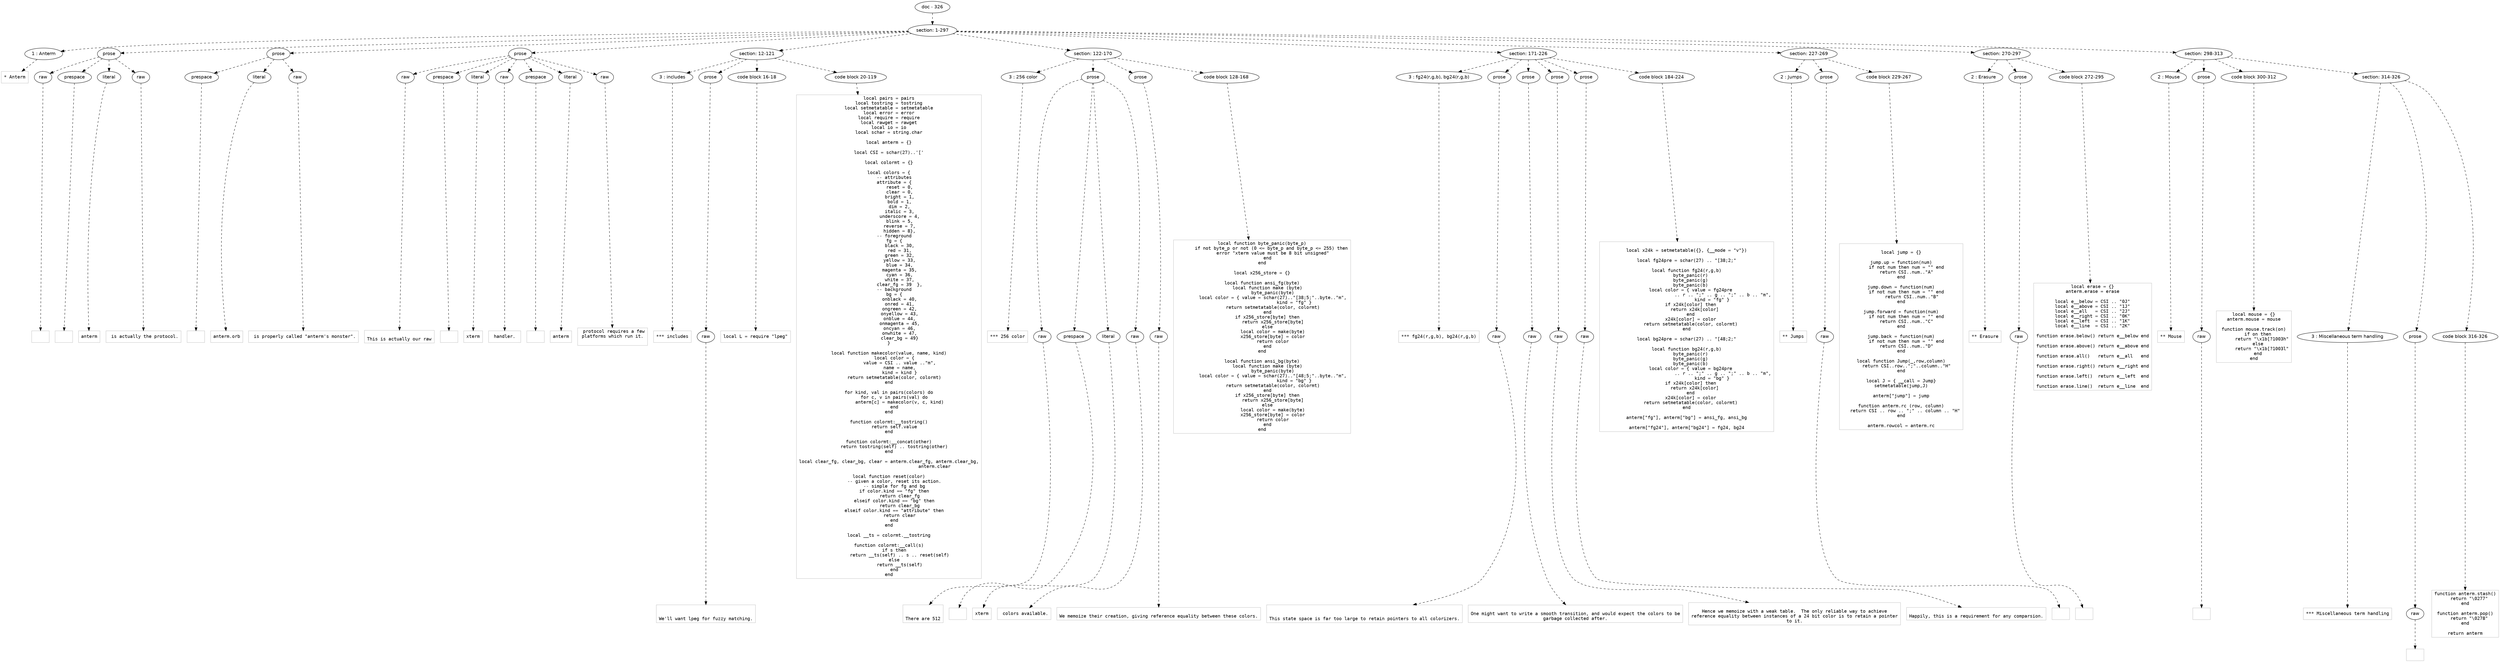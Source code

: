 digraph lpegNode {

node [fontname=Helvetica]
edge [style=dashed]

doc_0 [label="doc - 326"]


doc_0 -> { section_1}
{rank=same; section_1}

section_1 [label="section: 1-297"]


// END RANK doc_0

section_1 -> { header_2 prose_3 prose_4 prose_5 section_6 section_7 section_8 section_9 section_10 section_11}
{rank=same; header_2 prose_3 prose_4 prose_5 section_6 section_7 section_8 section_9 section_10 section_11}

header_2 [label="1 : Anterm"]

prose_3 [label="prose"]

prose_4 [label="prose"]

prose_5 [label="prose"]

section_6 [label="section: 12-121"]

section_7 [label="section: 122-170"]

section_8 [label="section: 171-226"]

section_9 [label="section: 227-269"]

section_10 [label="section: 270-297"]

section_11 [label="section: 298-313"]


// END RANK section_1

header_2 -> leaf_12
leaf_12  [color=Gray,shape=rectangle,fontname=Inconsolata,label="* Anterm"]
// END RANK header_2

prose_3 -> { raw_13 prespace_14 literal_15 raw_16}
{rank=same; raw_13 prespace_14 literal_15 raw_16}

raw_13 [label="raw"]

prespace_14 [label="prespace"]

literal_15 [label="literal"]

raw_16 [label="raw"]


// END RANK prose_3

raw_13 -> leaf_17
leaf_17  [color=Gray,shape=rectangle,fontname=Inconsolata,label="
"]
// END RANK raw_13

prespace_14 -> leaf_18
leaf_18  [color=Gray,shape=rectangle,fontname=Inconsolata,label=""]
// END RANK prespace_14

literal_15 -> leaf_19
leaf_19  [color=Gray,shape=rectangle,fontname=Inconsolata,label="anterm"]
// END RANK literal_15

raw_16 -> leaf_20
leaf_20  [color=Gray,shape=rectangle,fontname=Inconsolata,label=" is actually the protocol.
"]
// END RANK raw_16

prose_4 -> { prespace_21 literal_22 raw_23}
{rank=same; prespace_21 literal_22 raw_23}

prespace_21 [label="prespace"]

literal_22 [label="literal"]

raw_23 [label="raw"]


// END RANK prose_4

prespace_21 -> leaf_24
leaf_24  [color=Gray,shape=rectangle,fontname=Inconsolata,label=""]
// END RANK prespace_21

literal_22 -> leaf_25
leaf_25  [color=Gray,shape=rectangle,fontname=Inconsolata,label="anterm.orb"]
// END RANK literal_22

raw_23 -> leaf_26
leaf_26  [color=Gray,shape=rectangle,fontname=Inconsolata,label=" is properly called \"anterm's monster\".
"]
// END RANK raw_23

prose_5 -> { raw_27 prespace_28 literal_29 raw_30 prespace_31 literal_32 raw_33}
{rank=same; raw_27 prespace_28 literal_29 raw_30 prespace_31 literal_32 raw_33}

raw_27 [label="raw"]

prespace_28 [label="prespace"]

literal_29 [label="literal"]

raw_30 [label="raw"]

prespace_31 [label="prespace"]

literal_32 [label="literal"]

raw_33 [label="raw"]


// END RANK prose_5

raw_27 -> leaf_34
leaf_34  [color=Gray,shape=rectangle,fontname=Inconsolata,label="
This is actually our raw"]
// END RANK raw_27

prespace_28 -> leaf_35
leaf_35  [color=Gray,shape=rectangle,fontname=Inconsolata,label=" "]
// END RANK prespace_28

literal_29 -> leaf_36
leaf_36  [color=Gray,shape=rectangle,fontname=Inconsolata,label="xterm"]
// END RANK literal_29

raw_30 -> leaf_37
leaf_37  [color=Gray,shape=rectangle,fontname=Inconsolata,label=" handler. "]
// END RANK raw_30

prespace_31 -> leaf_38
leaf_38  [color=Gray,shape=rectangle,fontname=Inconsolata,label=" "]
// END RANK prespace_31

literal_32 -> leaf_39
leaf_39  [color=Gray,shape=rectangle,fontname=Inconsolata,label="anterm"]
// END RANK literal_32

raw_33 -> leaf_40
leaf_40  [color=Gray,shape=rectangle,fontname=Inconsolata,label=" protocol requires a few
platforms which run it.

"]
// END RANK raw_33

section_6 -> { header_41 prose_42 codeblock_43 codeblock_44}
{rank=same; header_41 prose_42 codeblock_43 codeblock_44}

header_41 [label="3 : includes"]

prose_42 [label="prose"]

codeblock_43 [label="code block 16-18"]

codeblock_44 [label="code block 20-119"]


// END RANK section_6

header_41 -> leaf_45
leaf_45  [color=Gray,shape=rectangle,fontname=Inconsolata,label="*** includes"]
// END RANK header_41

prose_42 -> { raw_46}
{rank=same; raw_46}

raw_46 [label="raw"]


// END RANK prose_42

raw_46 -> leaf_47
leaf_47  [color=Gray,shape=rectangle,fontname=Inconsolata,label="

We'll want lpeg for fuzzy matching.
"]
// END RANK raw_46

codeblock_43 -> leaf_48
leaf_48  [color=Gray,shape=rectangle,fontname=Inconsolata,label="local L = require \"lpeg\""]
// END RANK codeblock_43

codeblock_44 -> leaf_49
leaf_49  [color=Gray,shape=rectangle,fontname=Inconsolata,label="local pairs = pairs
local tostring = tostring
local setmetatable = setmetatable
local error = error
local require = require
local rawget = rawget
local io = io
local schar = string.char

local anterm = {}

local CSI = schar(27)..'['

local colormt = {}

local colors = {
    -- attributes
    attribute = {
        reset = 0,
        clear = 0,
        bright = 1,
        bold = 1,
        dim = 2,
        italic = 3,
        underscore = 4,
        blink = 5,
        reverse = 7,
        hidden = 8},
    -- foreground
    fg = {
        black = 30,
        red = 31,
        green = 32,
        yellow = 33,
        blue = 34,
        magenta = 35,
        cyan = 36,
        white = 37,
        clear_fg = 39  },
    -- background
    bg = {
        onblack = 40,
        onred = 41,
        ongreen = 42,
        onyellow = 43,
        onblue = 44,
        onmagenta = 45,
        oncyan = 46,
        onwhite = 47,
        clear_bg = 49}
}

local function makecolor(value, name, kind)
    local color = {
        value = CSI .. value ..\"m\",
        name = name,
        kind = kind }
    return setmetatable(color, colormt)
end

for kind, val in pairs(colors) do
    for c, v in pairs(val) do
        anterm[c] = makecolor(v, c, kind)
    end
end

function colormt:__tostring()
    return self.value
end

function colormt:__concat(other)
    return tostring(self) .. tostring(other)
end

local clear_fg, clear_bg, clear = anterm.clear_fg, anterm.clear_bg,
                                  anterm.clear

local function reset(color)
    -- given a color, reset its action.
    -- simple for fg and bg
    if color.kind == \"fg\" then
        return clear_fg
    elseif color.kind == \"bg\" then
        return clear_bg
    elseif color.kind == \"attribute\" then
        return clear
    end
end

local __ts = colormt.__tostring

function colormt:__call(s)
    if s then
        return __ts(self) .. s .. reset(self)
    else
        return __ts(self)
    end
end"]
// END RANK codeblock_44

section_7 -> { header_50 prose_51 prose_52 codeblock_53}
{rank=same; header_50 prose_51 prose_52 codeblock_53}

header_50 [label="3 : 256 color"]

prose_51 [label="prose"]

prose_52 [label="prose"]

codeblock_53 [label="code block 128-168"]


// END RANK section_7

header_50 -> leaf_54
leaf_54  [color=Gray,shape=rectangle,fontname=Inconsolata,label="*** 256 color"]
// END RANK header_50

prose_51 -> { raw_55 prespace_56 literal_57 raw_58}
{rank=same; raw_55 prespace_56 literal_57 raw_58}

raw_55 [label="raw"]

prespace_56 [label="prespace"]

literal_57 [label="literal"]

raw_58 [label="raw"]


// END RANK prose_51

raw_55 -> leaf_59
leaf_59  [color=Gray,shape=rectangle,fontname=Inconsolata,label="

There are 512"]
// END RANK raw_55

prespace_56 -> leaf_60
leaf_60  [color=Gray,shape=rectangle,fontname=Inconsolata,label=" "]
// END RANK prespace_56

literal_57 -> leaf_61
leaf_61  [color=Gray,shape=rectangle,fontname=Inconsolata,label="xterm"]
// END RANK literal_57

raw_58 -> leaf_62
leaf_62  [color=Gray,shape=rectangle,fontname=Inconsolata,label=" colors available.
"]
// END RANK raw_58

prose_52 -> { raw_63}
{rank=same; raw_63}

raw_63 [label="raw"]


// END RANK prose_52

raw_63 -> leaf_64
leaf_64  [color=Gray,shape=rectangle,fontname=Inconsolata,label="
We memoize their creation, giving reference equality between these colors.
"]
// END RANK raw_63

codeblock_53 -> leaf_65
leaf_65  [color=Gray,shape=rectangle,fontname=Inconsolata,label="local function byte_panic(byte_p)
       if not byte_p or not (0 <= byte_p and byte_p <= 255) then
        error \"xterm value must be 8 bit unsigned\"
    end
end

local x256_store = {}

local function ansi_fg(byte)
    local function make (byte)
        byte_panic(byte)
        local color = { value = schar(27)..\"[38;5;\"..byte..\"m\",
                        kind = \"fg\" }
        return setmetatable(color, colormt)
    end
    if x256_store[byte] then
        return x256_store[byte]
    else
        local color = make(byte)
        x256_store[byte] = color
        return color
    end
end

local function ansi_bg(byte)
    local function make (byte)
        byte_panic(byte)
        local color = { value = schar(27)..\"[48;5;\"..byte..\"m\",
                        kind = \"bg\" }
        return setmetatable(color, colormt)
    end
    if x256_store[byte] then
        return x256_store[byte]
    else
        local color = make(byte)
        x256_store[byte] = color
        return color
    end
end"]
// END RANK codeblock_53

section_8 -> { header_66 prose_67 prose_68 prose_69 prose_70 codeblock_71}
{rank=same; header_66 prose_67 prose_68 prose_69 prose_70 codeblock_71}

header_66 [label="3 : fg24(r,g,b), bg24(r,g,b)"]

prose_67 [label="prose"]

prose_68 [label="prose"]

prose_69 [label="prose"]

prose_70 [label="prose"]

codeblock_71 [label="code block 184-224"]


// END RANK section_8

header_66 -> leaf_72
leaf_72  [color=Gray,shape=rectangle,fontname=Inconsolata,label="*** fg24(r,g,b), bg24(r,g,b)"]
// END RANK header_66

prose_67 -> { raw_73}
{rank=same; raw_73}

raw_73 [label="raw"]


// END RANK prose_67

raw_73 -> leaf_74
leaf_74  [color=Gray,shape=rectangle,fontname=Inconsolata,label="

This state space is far too large to retain pointers to all colorizers.
"]
// END RANK raw_73

prose_68 -> { raw_75}
{rank=same; raw_75}

raw_75 [label="raw"]


// END RANK prose_68

raw_75 -> leaf_76
leaf_76  [color=Gray,shape=rectangle,fontname=Inconsolata,label="
One might want to write a smooth transition, and would expect the colors to be
garbage collected after.
"]
// END RANK raw_75

prose_69 -> { raw_77}
{rank=same; raw_77}

raw_77 [label="raw"]


// END RANK prose_69

raw_77 -> leaf_78
leaf_78  [color=Gray,shape=rectangle,fontname=Inconsolata,label="
Hence we memoize with a weak table.  The only reliable way to achieve
reference equality between instances of a 24 bit color is to retain a pointer
to it.
"]
// END RANK raw_77

prose_70 -> { raw_79}
{rank=same; raw_79}

raw_79 [label="raw"]


// END RANK prose_70

raw_79 -> leaf_80
leaf_80  [color=Gray,shape=rectangle,fontname=Inconsolata,label="
Happily, this is a requirement for any comparsion.
"]
// END RANK raw_79

codeblock_71 -> leaf_81
leaf_81  [color=Gray,shape=rectangle,fontname=Inconsolata,label="
local x24k = setmetatable({}, {__mode = \"v\"})

local fg24pre = schar(27) .. \"[38;2;\"

local function fg24(r,g,b)
   byte_panic(r)
   byte_panic(g)
   byte_panic(b)
   local color = { value = fg24pre
                           .. r .. \";\" .. g .. \";\" .. b .. \"m\",
                   kind = \"fg\" }
   if x24k[color] then
      return x24k[color]
   end
   x24k[color] = color
   return setmetatable(color, colormt)
end

local bg24pre = schar(27) .. \"[48;2;\"

local function bg24(r,g,b)
   byte_panic(r)
   byte_panic(g)
   byte_panic(b)
   local color = { value = bg24pre
                           .. r .. \";\" .. g .. \";\" .. b .. \"m\",
                   kind = \"bg\" }
   if x24k[color] then
      return x24k[color]
   end
   x24k[color] = color
   return setmetatable(color, colormt)
end

anterm[\"fg\"], anterm[\"bg\"] = ansi_fg, ansi_bg

anterm[\"fg24\"], anterm[\"bg24\"] = fg24, bg24
"]
// END RANK codeblock_71

section_9 -> { header_82 prose_83 codeblock_84}
{rank=same; header_82 prose_83 codeblock_84}

header_82 [label="2 : Jumps"]

prose_83 [label="prose"]

codeblock_84 [label="code block 229-267"]


// END RANK section_9

header_82 -> leaf_85
leaf_85  [color=Gray,shape=rectangle,fontname=Inconsolata,label="** Jumps"]
// END RANK header_82

prose_83 -> { raw_86}
{rank=same; raw_86}

raw_86 [label="raw"]


// END RANK prose_83

raw_86 -> leaf_87
leaf_87  [color=Gray,shape=rectangle,fontname=Inconsolata,label="
"]
// END RANK raw_86

codeblock_84 -> leaf_88
leaf_88  [color=Gray,shape=rectangle,fontname=Inconsolata,label="
local jump = {}

jump.up = function(num)
    if not num then num = \"\" end
    return CSI..num..\"A\"
end

jump.down = function(num)
    if not num then num = \"\" end
        return CSI..num..\"B\"
end

jump.forward = function(num)
    if not num then num = \"\" end
    return CSI..num..\"C\"
end

jump.back = function(num)
    if not num then num = \"\" end
    return CSI..num..\"D\"
end

local function Jump(_,row,column)
    return CSI..row..\";\"..column..\"H\"
end

local J = { __call = Jump}
setmetatable(jump,J)

anterm[\"jump\"] = jump

function anterm.rc (row, column)
   return CSI .. row .. \";\" .. column .. \"H\"
end

anterm.rowcol = anterm.rc"]
// END RANK codeblock_84

section_10 -> { header_89 prose_90 codeblock_91}
{rank=same; header_89 prose_90 codeblock_91}

header_89 [label="2 : Erasure"]

prose_90 [label="prose"]

codeblock_91 [label="code block 272-295"]


// END RANK section_10

header_89 -> leaf_92
leaf_92  [color=Gray,shape=rectangle,fontname=Inconsolata,label="** Erasure"]
// END RANK header_89

prose_90 -> { raw_93}
{rank=same; raw_93}

raw_93 [label="raw"]


// END RANK prose_90

raw_93 -> leaf_94
leaf_94  [color=Gray,shape=rectangle,fontname=Inconsolata,label="
"]
// END RANK raw_93

codeblock_91 -> leaf_95
leaf_95  [color=Gray,shape=rectangle,fontname=Inconsolata,label="local erase = {}
anterm.erase = erase

local e__below = CSI .. \"0J\"
local e__above = CSI .. \"1J\"
local e__all   = CSI .. \"2J\"
local e__right = CSI .. \"0K\"
local e__left  = CSI .. \"1K\"
local e__line  = CSI .. \"2K\"

function erase.below() return e__below end

function erase.above() return e__above end

function erase.all()   return e__all   end

function erase.right() return e__right end

function erase.left()  return e__left  end

function erase.line()  return e__line  end
"]
// END RANK codeblock_91

section_11 -> { header_96 prose_97 codeblock_98 section_99}
{rank=same; header_96 prose_97 codeblock_98 section_99}

header_96 [label="2 : Mouse"]

prose_97 [label="prose"]

codeblock_98 [label="code block 300-312"]

section_99 [label="section: 314-326"]


// END RANK section_11

header_96 -> leaf_100
leaf_100  [color=Gray,shape=rectangle,fontname=Inconsolata,label="** Mouse"]
// END RANK header_96

prose_97 -> { raw_101}
{rank=same; raw_101}

raw_101 [label="raw"]


// END RANK prose_97

raw_101 -> leaf_102
leaf_102  [color=Gray,shape=rectangle,fontname=Inconsolata,label="
"]
// END RANK raw_101

codeblock_98 -> leaf_103
leaf_103  [color=Gray,shape=rectangle,fontname=Inconsolata,label="local mouse = {}
anterm.mouse = mouse

function mouse.track(on)
   if on then
      return \"\\x1b[?1003h\"
   else
      return \"\\x1b[?1003l\"
   end
end
"]
// END RANK codeblock_98

section_99 -> { header_104 prose_105 codeblock_106}
{rank=same; header_104 prose_105 codeblock_106}

header_104 [label="3 : Miscellaneous term handling"]

prose_105 [label="prose"]

codeblock_106 [label="code block 316-326"]


// END RANK section_99

header_104 -> leaf_107
leaf_107  [color=Gray,shape=rectangle,fontname=Inconsolata,label="*** Miscellaneous term handling"]
// END RANK header_104

prose_105 -> { raw_108}
{rank=same; raw_108}

raw_108 [label="raw"]


// END RANK prose_105

raw_108 -> leaf_109
leaf_109  [color=Gray,shape=rectangle,fontname=Inconsolata,label="
"]
// END RANK raw_108

codeblock_106 -> leaf_110
leaf_110  [color=Gray,shape=rectangle,fontname=Inconsolata,label="function anterm.stash()
   return \"\\0277\"
end

function anterm.pop()
   return \"\\0278\"
end

return anterm"]
// END RANK codeblock_106


}

